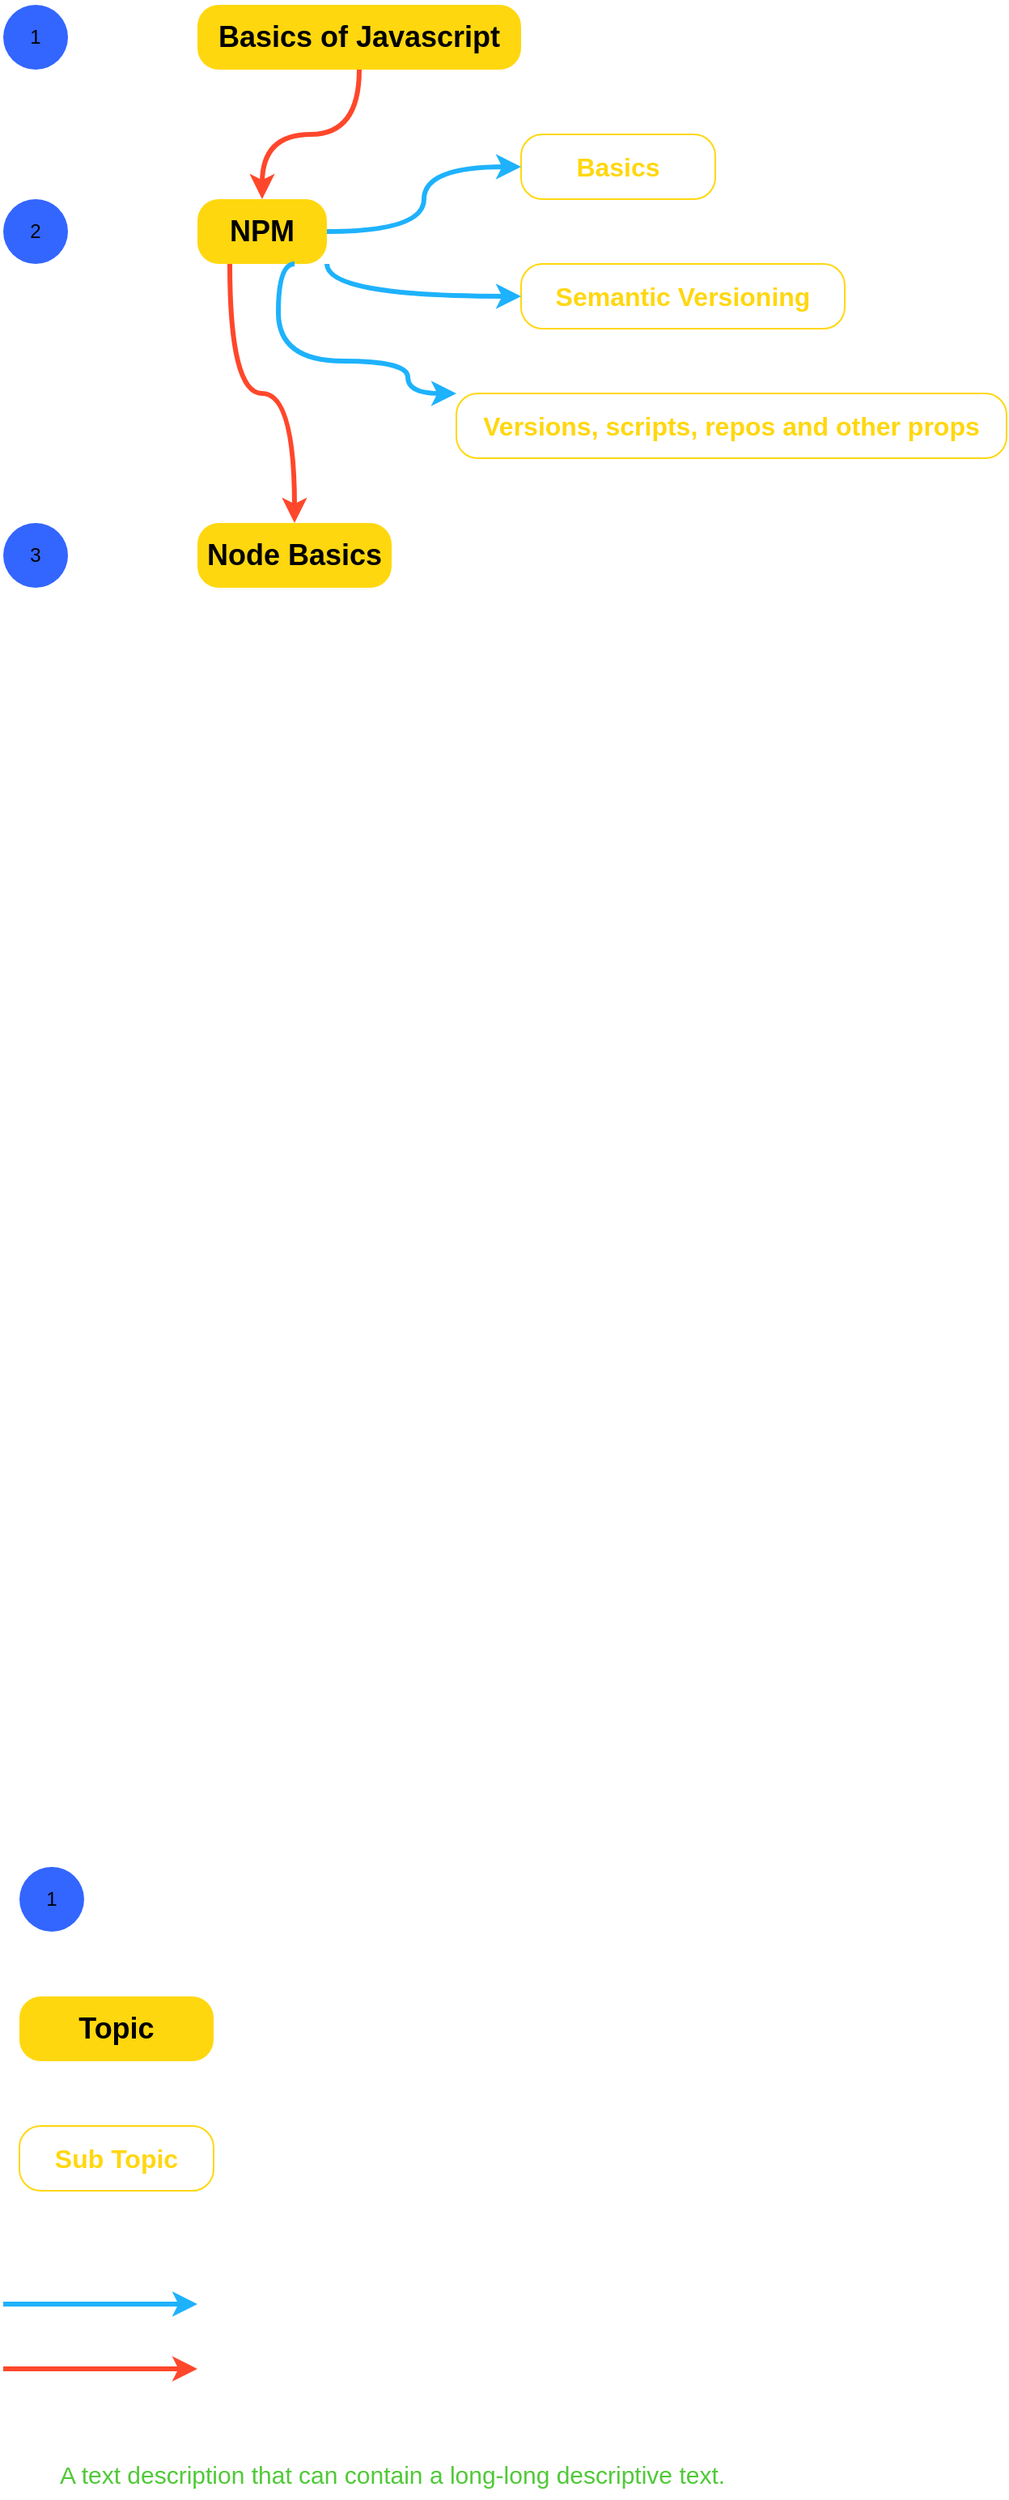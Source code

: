 <mxfile version="20.2.0" type="github"><diagram id="y28kdvg3yPvr9-AQ4oWs" name="Page-1"><mxGraphModel dx="1185" dy="663" grid="1" gridSize="10" guides="1" tooltips="1" connect="1" arrows="1" fold="1" page="1" pageScale="1" pageWidth="850" pageHeight="1100" math="0" shadow="0"><root><mxCell id="0"/><mxCell id="1" parent="0"/><mxCell id="mY6yG7TcIzsylDn1ukce-4" value="1" style="ellipse;whiteSpace=wrap;html=1;aspect=fixed;fillColor=#3366FF;strokeColor=none;" vertex="1" parent="1"><mxGeometry x="40" y="40" width="40" height="40" as="geometry"/></mxCell><mxCell id="mY6yG7TcIzsylDn1ukce-5" value="&lt;pre&gt;&lt;font face=&quot;Helvetica&quot; size=&quot;1&quot; color=&quot;#000000&quot;&gt;&lt;b style=&quot;font-size: 18px;&quot;&gt;Basics of Javascript&lt;/b&gt;&lt;/font&gt;&lt;/pre&gt;" style="rounded=1;whiteSpace=wrap;html=1;fillColor=#FFD70F;strokeColor=none;arcSize=33;" vertex="1" parent="1"><mxGeometry x="160" y="40" width="200" height="40" as="geometry"/></mxCell><mxCell id="mY6yG7TcIzsylDn1ukce-9" value="1" style="ellipse;whiteSpace=wrap;html=1;aspect=fixed;fillColor=#3366FF;strokeColor=none;" vertex="1" parent="1"><mxGeometry x="50" y="1190" width="40" height="40" as="geometry"/></mxCell><mxCell id="mY6yG7TcIzsylDn1ukce-10" value="&lt;pre&gt;&lt;font face=&quot;Helvetica&quot; size=&quot;1&quot; color=&quot;#000000&quot;&gt;&lt;b style=&quot;font-size: 18px;&quot;&gt;Topic&lt;/b&gt;&lt;/font&gt;&lt;/pre&gt;" style="rounded=1;whiteSpace=wrap;html=1;fillColor=#FFD70F;strokeColor=none;arcSize=33;" vertex="1" parent="1"><mxGeometry x="50" y="1270" width="120" height="40" as="geometry"/></mxCell><mxCell id="mY6yG7TcIzsylDn1ukce-11" value="&lt;pre&gt;&lt;font color=&quot;#ffd70f&quot; face=&quot;Helvetica&quot; size=&quot;1&quot;&gt;&lt;b style=&quot;font-size: 16px;&quot;&gt;Sub Topic&lt;/b&gt;&lt;/font&gt;&lt;/pre&gt;" style="rounded=1;whiteSpace=wrap;html=1;fillColor=none;strokeColor=#FFD70F;arcSize=33;" vertex="1" parent="1"><mxGeometry x="50" y="1350" width="120" height="40" as="geometry"/></mxCell><mxCell id="mY6yG7TcIzsylDn1ukce-13" value="&lt;font style=&quot;font-size: 15px;&quot; color=&quot;#50c938&quot;&gt;A text description that can contain a long-long descriptive text.&lt;/font&gt;" style="text;html=1;align=center;verticalAlign=middle;resizable=0;points=[];autosize=1;strokeColor=none;fillColor=none;fontSize=16;fontFamily=Helvetica;fontColor=#FFD70F;shadow=0;glass=0;rounded=0;sketch=0;" vertex="1" parent="1"><mxGeometry x="65" y="1550" width="430" height="30" as="geometry"/></mxCell><mxCell id="mY6yG7TcIzsylDn1ukce-14" value="2" style="ellipse;whiteSpace=wrap;html=1;aspect=fixed;fillColor=#3366FF;strokeColor=none;" vertex="1" parent="1"><mxGeometry x="40" y="160" width="40" height="40" as="geometry"/></mxCell><mxCell id="mY6yG7TcIzsylDn1ukce-15" value="&lt;pre&gt;&lt;font face=&quot;Helvetica&quot; size=&quot;1&quot; color=&quot;#000000&quot;&gt;&lt;b style=&quot;font-size: 18px;&quot;&gt;NPM&lt;/b&gt;&lt;/font&gt;&lt;/pre&gt;" style="rounded=1;whiteSpace=wrap;html=1;fillColor=#FFD70F;strokeColor=none;arcSize=33;" vertex="1" parent="1"><mxGeometry x="160" y="160" width="80" height="40" as="geometry"/></mxCell><mxCell id="mY6yG7TcIzsylDn1ukce-16" value="&lt;pre&gt;&lt;font color=&quot;#ffd70f&quot; face=&quot;Helvetica&quot; size=&quot;1&quot;&gt;&lt;b style=&quot;font-size: 16px;&quot;&gt;Basics&lt;/b&gt;&lt;/font&gt;&lt;/pre&gt;" style="rounded=1;whiteSpace=wrap;html=1;fillColor=none;strokeColor=#FFD70F;arcSize=33;" vertex="1" parent="1"><mxGeometry x="360" y="120" width="120" height="40" as="geometry"/></mxCell><mxCell id="mY6yG7TcIzsylDn1ukce-20" value="" style="endArrow=classic;html=1;fontFamily=Helvetica;fontSize=16;fontColor=#FFD70F;strokeColor=#1EB2FC;edgeStyle=orthogonalEdgeStyle;curved=1;shadow=0;sketch=0;strokeWidth=3;" edge="1" parent="1"><mxGeometry width="50" height="50" relative="1" as="geometry"><mxPoint x="40" y="1460" as="sourcePoint"/><mxPoint x="160" y="1460" as="targetPoint"/></mxGeometry></mxCell><mxCell id="mY6yG7TcIzsylDn1ukce-21" value="" style="endArrow=classic;html=1;fontFamily=Helvetica;fontSize=16;fontColor=#FFD70F;strokeColor=#1EB2FC;edgeStyle=orthogonalEdgeStyle;curved=1;shadow=0;sketch=0;strokeWidth=3;exitX=1;exitY=0.5;exitDx=0;exitDy=0;entryX=0;entryY=0.5;entryDx=0;entryDy=0;" edge="1" parent="1" source="mY6yG7TcIzsylDn1ukce-15" target="mY6yG7TcIzsylDn1ukce-16"><mxGeometry width="50" height="50" relative="1" as="geometry"><mxPoint x="240" y="189.5" as="sourcePoint"/><mxPoint x="360" y="190" as="targetPoint"/></mxGeometry></mxCell><mxCell id="mY6yG7TcIzsylDn1ukce-22" value="&lt;pre&gt;&lt;font color=&quot;#ffd70f&quot; face=&quot;Helvetica&quot; size=&quot;1&quot;&gt;&lt;b style=&quot;font-size: 16px;&quot;&gt;Semantic Versioning&lt;/b&gt;&lt;/font&gt;&lt;/pre&gt;" style="rounded=1;whiteSpace=wrap;html=1;fillColor=none;strokeColor=#FFD70F;arcSize=33;" vertex="1" parent="1"><mxGeometry x="360" y="200" width="200" height="40" as="geometry"/></mxCell><mxCell id="mY6yG7TcIzsylDn1ukce-24" value="" style="endArrow=classic;html=1;fontFamily=Helvetica;fontSize=16;fontColor=#FFD70F;strokeColor=#1EB2FC;edgeStyle=orthogonalEdgeStyle;curved=1;shadow=0;sketch=0;strokeWidth=3;exitX=1;exitY=1;exitDx=0;exitDy=0;entryX=0;entryY=0.5;entryDx=0;entryDy=0;" edge="1" parent="1" source="mY6yG7TcIzsylDn1ukce-15" target="mY6yG7TcIzsylDn1ukce-22"><mxGeometry width="50" height="50" relative="1" as="geometry"><mxPoint x="250" y="190" as="sourcePoint"/><mxPoint x="370" y="150" as="targetPoint"/><Array as="points"><mxPoint x="240" y="220"/></Array></mxGeometry></mxCell><mxCell id="mY6yG7TcIzsylDn1ukce-25" value="" style="endArrow=classic;html=1;fontFamily=Helvetica;fontSize=16;fontColor=#FFD70F;strokeColor=#FF472B;edgeStyle=orthogonalEdgeStyle;curved=1;shadow=0;sketch=0;strokeWidth=3;" edge="1" parent="1"><mxGeometry width="50" height="50" relative="1" as="geometry"><mxPoint x="40" y="1500" as="sourcePoint"/><mxPoint x="160" y="1500" as="targetPoint"/></mxGeometry></mxCell><mxCell id="mY6yG7TcIzsylDn1ukce-26" value="" style="endArrow=classic;html=1;fontFamily=Helvetica;fontSize=16;fontColor=#FFD70F;strokeColor=#FF472B;edgeStyle=orthogonalEdgeStyle;curved=1;shadow=0;sketch=0;strokeWidth=3;entryX=0.5;entryY=0;entryDx=0;entryDy=0;" edge="1" parent="1" source="mY6yG7TcIzsylDn1ukce-5" target="mY6yG7TcIzsylDn1ukce-15"><mxGeometry width="50" height="50" relative="1" as="geometry"><mxPoint x="160" y="120" as="sourcePoint"/><mxPoint x="280" y="120" as="targetPoint"/></mxGeometry></mxCell><mxCell id="mY6yG7TcIzsylDn1ukce-27" value="&lt;pre&gt;&lt;font color=&quot;#ffd70f&quot; face=&quot;Helvetica&quot; size=&quot;1&quot;&gt;&lt;b style=&quot;font-size: 16px;&quot;&gt;Versions, scripts, repos and other props&lt;/b&gt;&lt;/font&gt;&lt;/pre&gt;" style="rounded=1;whiteSpace=wrap;html=1;fillColor=none;strokeColor=#FFD70F;arcSize=33;" vertex="1" parent="1"><mxGeometry x="320" y="280" width="340" height="40" as="geometry"/></mxCell><mxCell id="mY6yG7TcIzsylDn1ukce-28" value="" style="endArrow=classic;html=1;fontFamily=Helvetica;fontSize=16;fontColor=#FFD70F;strokeColor=#1EB2FC;edgeStyle=orthogonalEdgeStyle;curved=1;shadow=0;sketch=0;strokeWidth=3;exitX=0.75;exitY=1;exitDx=0;exitDy=0;entryX=0;entryY=0;entryDx=0;entryDy=0;" edge="1" parent="1" source="mY6yG7TcIzsylDn1ukce-15" target="mY6yG7TcIzsylDn1ukce-27"><mxGeometry width="50" height="50" relative="1" as="geometry"><mxPoint x="210" y="240" as="sourcePoint"/><mxPoint x="330" y="260" as="targetPoint"/><Array as="points"><mxPoint x="210" y="200"/><mxPoint x="210" y="260"/><mxPoint x="290" y="260"/><mxPoint x="290" y="280"/></Array></mxGeometry></mxCell><mxCell id="mY6yG7TcIzsylDn1ukce-29" value="3" style="ellipse;whiteSpace=wrap;html=1;aspect=fixed;fillColor=#3366FF;strokeColor=none;" vertex="1" parent="1"><mxGeometry x="40" y="360" width="40" height="40" as="geometry"/></mxCell><mxCell id="mY6yG7TcIzsylDn1ukce-30" value="&lt;pre&gt;&lt;font face=&quot;Helvetica&quot; size=&quot;1&quot; color=&quot;#000000&quot;&gt;&lt;b style=&quot;font-size: 18px;&quot;&gt;Node Basics&lt;/b&gt;&lt;/font&gt;&lt;/pre&gt;" style="rounded=1;whiteSpace=wrap;html=1;fillColor=#FFD70F;strokeColor=none;arcSize=33;" vertex="1" parent="1"><mxGeometry x="160" y="360" width="120" height="40" as="geometry"/></mxCell><mxCell id="mY6yG7TcIzsylDn1ukce-31" value="" style="endArrow=classic;html=1;fontFamily=Helvetica;fontSize=16;fontColor=#FFD70F;strokeColor=#FF472B;edgeStyle=orthogonalEdgeStyle;curved=1;shadow=0;sketch=0;strokeWidth=3;entryX=0.5;entryY=0;entryDx=0;entryDy=0;exitX=0.25;exitY=1;exitDx=0;exitDy=0;" edge="1" parent="1" source="mY6yG7TcIzsylDn1ukce-15" target="mY6yG7TcIzsylDn1ukce-30"><mxGeometry width="50" height="50" relative="1" as="geometry"><mxPoint x="200" y="240" as="sourcePoint"/><mxPoint x="140" y="320" as="targetPoint"/></mxGeometry></mxCell></root></mxGraphModel></diagram></mxfile>